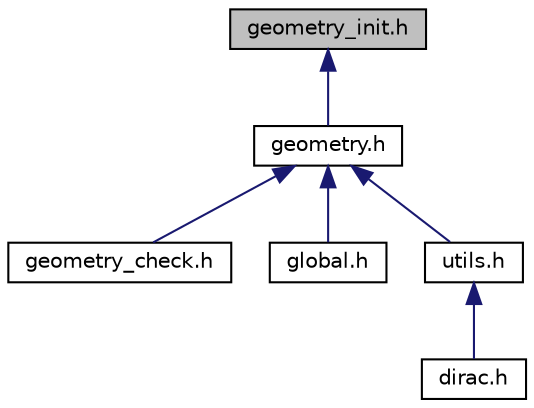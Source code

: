 digraph "geometry_init.h"
{
 // LATEX_PDF_SIZE
  edge [fontname="Helvetica",fontsize="10",labelfontname="Helvetica",labelfontsize="10"];
  node [fontname="Helvetica",fontsize="10",shape=record];
  Node1 [label="geometry_init.h",height=0.2,width=0.4,color="black", fillcolor="grey75", style="filled", fontcolor="black",tooltip="Initialization functions, that determine all important parameters of the geometry,..."];
  Node1 -> Node2 [dir="back",color="midnightblue",fontsize="10",style="solid"];
  Node2 [label="geometry.h",height=0.2,width=0.4,color="black", fillcolor="white", style="filled",URL="$d4/d67/geometry_8h.html",tooltip="This file contains information on the geometry of the local lattice, block decomposed geometry,..."];
  Node2 -> Node3 [dir="back",color="midnightblue",fontsize="10",style="solid"];
  Node3 [label="geometry_check.h",height=0.2,width=0.4,color="black", fillcolor="white", style="filled",URL="$d4/d3d/geometry__check_8h_source.html",tooltip=" "];
  Node2 -> Node4 [dir="back",color="midnightblue",fontsize="10",style="solid"];
  Node4 [label="global.h",height=0.2,width=0.4,color="black", fillcolor="white", style="filled",URL="$d2/d49/global_8h_source.html",tooltip=" "];
  Node2 -> Node5 [dir="back",color="midnightblue",fontsize="10",style="solid"];
  Node5 [label="utils.h",height=0.2,width=0.4,color="black", fillcolor="white", style="filled",URL="$d5/d60/utils_8h_source.html",tooltip=" "];
  Node5 -> Node6 [dir="back",color="midnightblue",fontsize="10",style="solid"];
  Node6 [label="dirac.h",height=0.2,width=0.4,color="black", fillcolor="white", style="filled",URL="$d0/d40/dirac_8h.html",tooltip="Implementation of the Dirac operator."];
}

